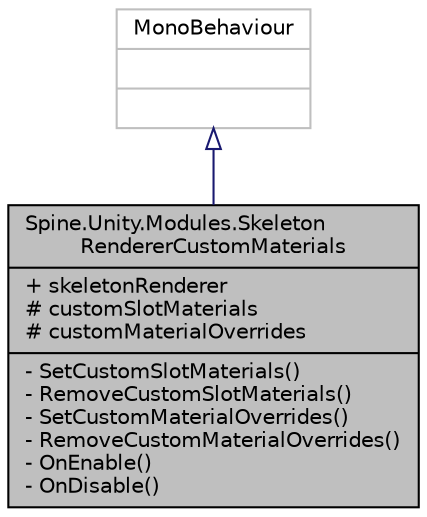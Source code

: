 digraph "Spine.Unity.Modules.SkeletonRendererCustomMaterials"
{
 // LATEX_PDF_SIZE
  edge [fontname="Helvetica",fontsize="10",labelfontname="Helvetica",labelfontsize="10"];
  node [fontname="Helvetica",fontsize="10",shape=record];
  Node1 [label="{Spine.Unity.Modules.Skeleton\lRendererCustomMaterials\n|+ skeletonRenderer\l# customSlotMaterials\l# customMaterialOverrides\l|- SetCustomSlotMaterials()\l- RemoveCustomSlotMaterials()\l- SetCustomMaterialOverrides()\l- RemoveCustomMaterialOverrides()\l- OnEnable()\l- OnDisable()\l}",height=0.2,width=0.4,color="black", fillcolor="grey75", style="filled", fontcolor="black",tooltip=" "];
  Node2 -> Node1 [dir="back",color="midnightblue",fontsize="10",style="solid",arrowtail="onormal"];
  Node2 [label="{MonoBehaviour\n||}",height=0.2,width=0.4,color="grey75", fillcolor="white", style="filled",tooltip=" "];
}
